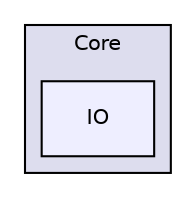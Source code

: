 digraph "include/Core/IO" {
  compound=true
  node [ fontsize="10", fontname="Helvetica"];
  edge [ labelfontsize="10", labelfontname="Helvetica"];
  subgraph clusterdir_8213943ce0b792be39d34390845932ae {
    graph [ bgcolor="#ddddee", pencolor="black", label="Core" fontname="Helvetica", fontsize="10", URL="dir_8213943ce0b792be39d34390845932ae.html"]
  dir_26ad2a2030dc8ba0e9d67415b931d530 [shape=box, label="IO", style="filled", fillcolor="#eeeeff", pencolor="black", URL="dir_26ad2a2030dc8ba0e9d67415b931d530.html"];
  }
}
